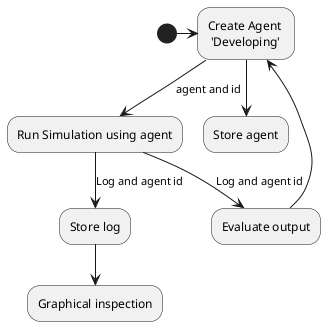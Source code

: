@startuml MoonLander Simulator

(*) -> "Create Agent \n 'Developing'" as dev

dev -->[agent and id] "Run Simulation using agent" as run
dev --> "Store agent"

run -->[Log and agent id] "Store log" as store
run -->[Log and agent id] "Evaluate output" as ev

ev --> dev
store --> "Graphical inspection"

@enduml